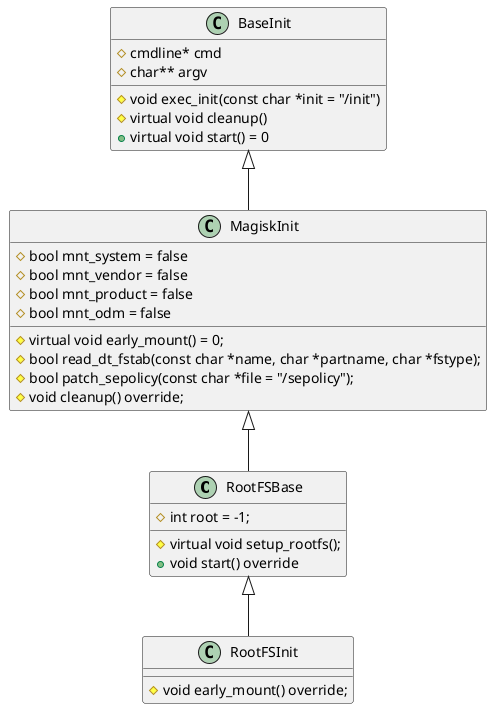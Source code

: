 @startuml magisk
RootFSBase <|-- RootFSInit
MagiskInit <|-- RootFSBase
BaseInit <|-- MagiskInit

class BaseInit{
    # cmdline* cmd
    # char** argv

    # void exec_init(const char *init = "/init")
    # virtual void cleanup()
    + virtual void start() = 0
}

class MagiskInit{
    # bool mnt_system = false
	# bool mnt_vendor = false
	# bool mnt_product = false
	# bool mnt_odm = false

    # virtual void early_mount() = 0;
	# bool read_dt_fstab(const char *name, char *partname, char *fstype);
	# bool patch_sepolicy(const char *file = "/sepolicy");
	# void cleanup() override;
}

class RootFSBase{
    # int root = -1;
	# virtual void setup_rootfs();
    + void start() override
}

class RootFSInit{
    # void early_mount() override;
}

@enduml
